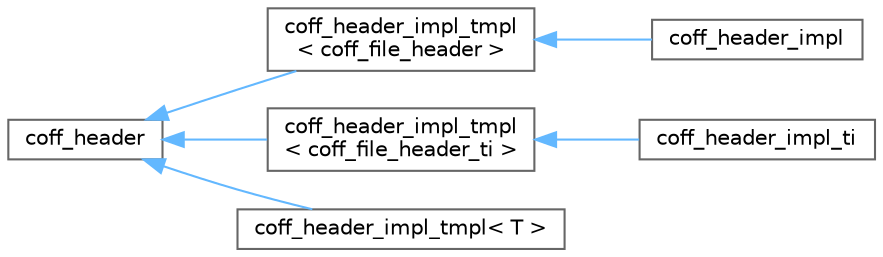 digraph "Graphical Class Hierarchy"
{
 // LATEX_PDF_SIZE
  bgcolor="transparent";
  edge [fontname=Helvetica,fontsize=10,labelfontname=Helvetica,labelfontsize=10];
  node [fontname=Helvetica,fontsize=10,shape=box,height=0.2,width=0.4];
  rankdir="LR";
  Node0 [id="Node000000",label="coff_header",height=0.2,width=0.4,color="grey40", fillcolor="white", style="filled",URL="$class_c_o_f_f_i_1_1coff__header.html",tooltip="Interface class for accessing the COFF file header, for all the COFF architectures."];
  Node0 -> Node1 [id="edge8_Node000000_Node000001",dir="back",color="steelblue1",style="solid",tooltip=" "];
  Node1 [id="Node000001",label="coff_header_impl_tmpl\l\< coff_file_header \>",height=0.2,width=0.4,color="grey40", fillcolor="white", style="filled",URL="$class_c_o_f_f_i_1_1coff__header__impl__tmpl.html",tooltip=" "];
  Node1 -> Node2 [id="edge9_Node000001_Node000002",dir="back",color="steelblue1",style="solid",tooltip=" "];
  Node2 [id="Node000002",label="coff_header_impl",height=0.2,width=0.4,color="grey40", fillcolor="white", style="filled",URL="$class_c_o_f_f_i_1_1coff__header__impl.html",tooltip="Class for accessing a COFF file header, for the PE format."];
  Node0 -> Node3 [id="edge10_Node000000_Node000003",dir="back",color="steelblue1",style="solid",tooltip=" "];
  Node3 [id="Node000003",label="coff_header_impl_tmpl\l\< coff_file_header_ti \>",height=0.2,width=0.4,color="grey40", fillcolor="white", style="filled",URL="$class_c_o_f_f_i_1_1coff__header__impl__tmpl.html",tooltip=" "];
  Node3 -> Node4 [id="edge11_Node000003_Node000004",dir="back",color="steelblue1",style="solid",tooltip=" "];
  Node4 [id="Node000004",label="coff_header_impl_ti",height=0.2,width=0.4,color="grey40", fillcolor="white", style="filled",URL="$class_c_o_f_f_i_1_1coff__header__impl__ti.html",tooltip="Class for accessing a COFF file header, for the Texas Instruments format."];
  Node0 -> Node5 [id="edge12_Node000000_Node000005",dir="back",color="steelblue1",style="solid",tooltip=" "];
  Node5 [id="Node000005",label="coff_header_impl_tmpl\< T \>",height=0.2,width=0.4,color="grey40", fillcolor="white", style="filled",URL="$class_c_o_f_f_i_1_1coff__header__impl__tmpl.html",tooltip="Template class for accessing a COFF file header, depends on the underlying COFF file header format."];
}
